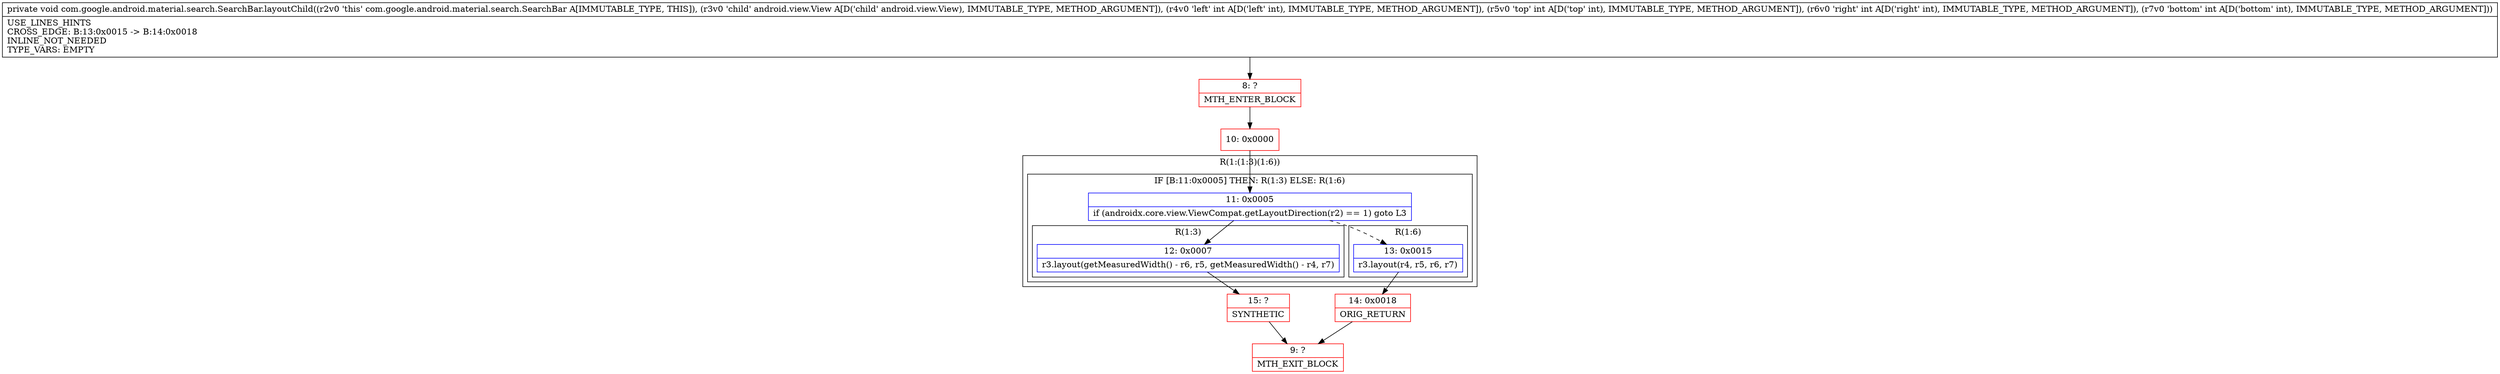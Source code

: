 digraph "CFG forcom.google.android.material.search.SearchBar.layoutChild(Landroid\/view\/View;IIII)V" {
subgraph cluster_Region_339991366 {
label = "R(1:(1:3)(1:6))";
node [shape=record,color=blue];
subgraph cluster_IfRegion_978609274 {
label = "IF [B:11:0x0005] THEN: R(1:3) ELSE: R(1:6)";
node [shape=record,color=blue];
Node_11 [shape=record,label="{11\:\ 0x0005|if (androidx.core.view.ViewCompat.getLayoutDirection(r2) == 1) goto L3\l}"];
subgraph cluster_Region_1641479785 {
label = "R(1:3)";
node [shape=record,color=blue];
Node_12 [shape=record,label="{12\:\ 0x0007|r3.layout(getMeasuredWidth() \- r6, r5, getMeasuredWidth() \- r4, r7)\l}"];
}
subgraph cluster_Region_2085860683 {
label = "R(1:6)";
node [shape=record,color=blue];
Node_13 [shape=record,label="{13\:\ 0x0015|r3.layout(r4, r5, r6, r7)\l}"];
}
}
}
Node_8 [shape=record,color=red,label="{8\:\ ?|MTH_ENTER_BLOCK\l}"];
Node_10 [shape=record,color=red,label="{10\:\ 0x0000}"];
Node_15 [shape=record,color=red,label="{15\:\ ?|SYNTHETIC\l}"];
Node_9 [shape=record,color=red,label="{9\:\ ?|MTH_EXIT_BLOCK\l}"];
Node_14 [shape=record,color=red,label="{14\:\ 0x0018|ORIG_RETURN\l}"];
MethodNode[shape=record,label="{private void com.google.android.material.search.SearchBar.layoutChild((r2v0 'this' com.google.android.material.search.SearchBar A[IMMUTABLE_TYPE, THIS]), (r3v0 'child' android.view.View A[D('child' android.view.View), IMMUTABLE_TYPE, METHOD_ARGUMENT]), (r4v0 'left' int A[D('left' int), IMMUTABLE_TYPE, METHOD_ARGUMENT]), (r5v0 'top' int A[D('top' int), IMMUTABLE_TYPE, METHOD_ARGUMENT]), (r6v0 'right' int A[D('right' int), IMMUTABLE_TYPE, METHOD_ARGUMENT]), (r7v0 'bottom' int A[D('bottom' int), IMMUTABLE_TYPE, METHOD_ARGUMENT]))  | USE_LINES_HINTS\lCROSS_EDGE: B:13:0x0015 \-\> B:14:0x0018\lINLINE_NOT_NEEDED\lTYPE_VARS: EMPTY\l}"];
MethodNode -> Node_8;Node_11 -> Node_12;
Node_11 -> Node_13[style=dashed];
Node_12 -> Node_15;
Node_13 -> Node_14;
Node_8 -> Node_10;
Node_10 -> Node_11;
Node_15 -> Node_9;
Node_14 -> Node_9;
}

